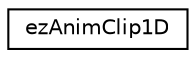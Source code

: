 digraph "Graphical Class Hierarchy"
{
 // LATEX_PDF_SIZE
  edge [fontname="Helvetica",fontsize="10",labelfontname="Helvetica",labelfontsize="10"];
  node [fontname="Helvetica",fontsize="10",shape=record];
  rankdir="LR";
  Node0 [label="ezAnimClip1D",height=0.2,width=0.4,color="black", fillcolor="white", style="filled",URL="$d4/d7c/structez_anim_clip1_d.htm",tooltip=" "];
}
